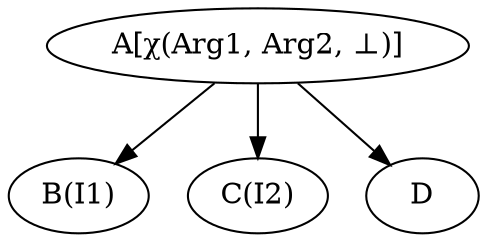 digraph g{
A [label="A[&chi;(Arg1, Arg2, &perp;)]"]
B [label="B(I1)"]
C [label="C(I2)"]
D [label="D"]

A -> B
A -> C
A -> D
}
